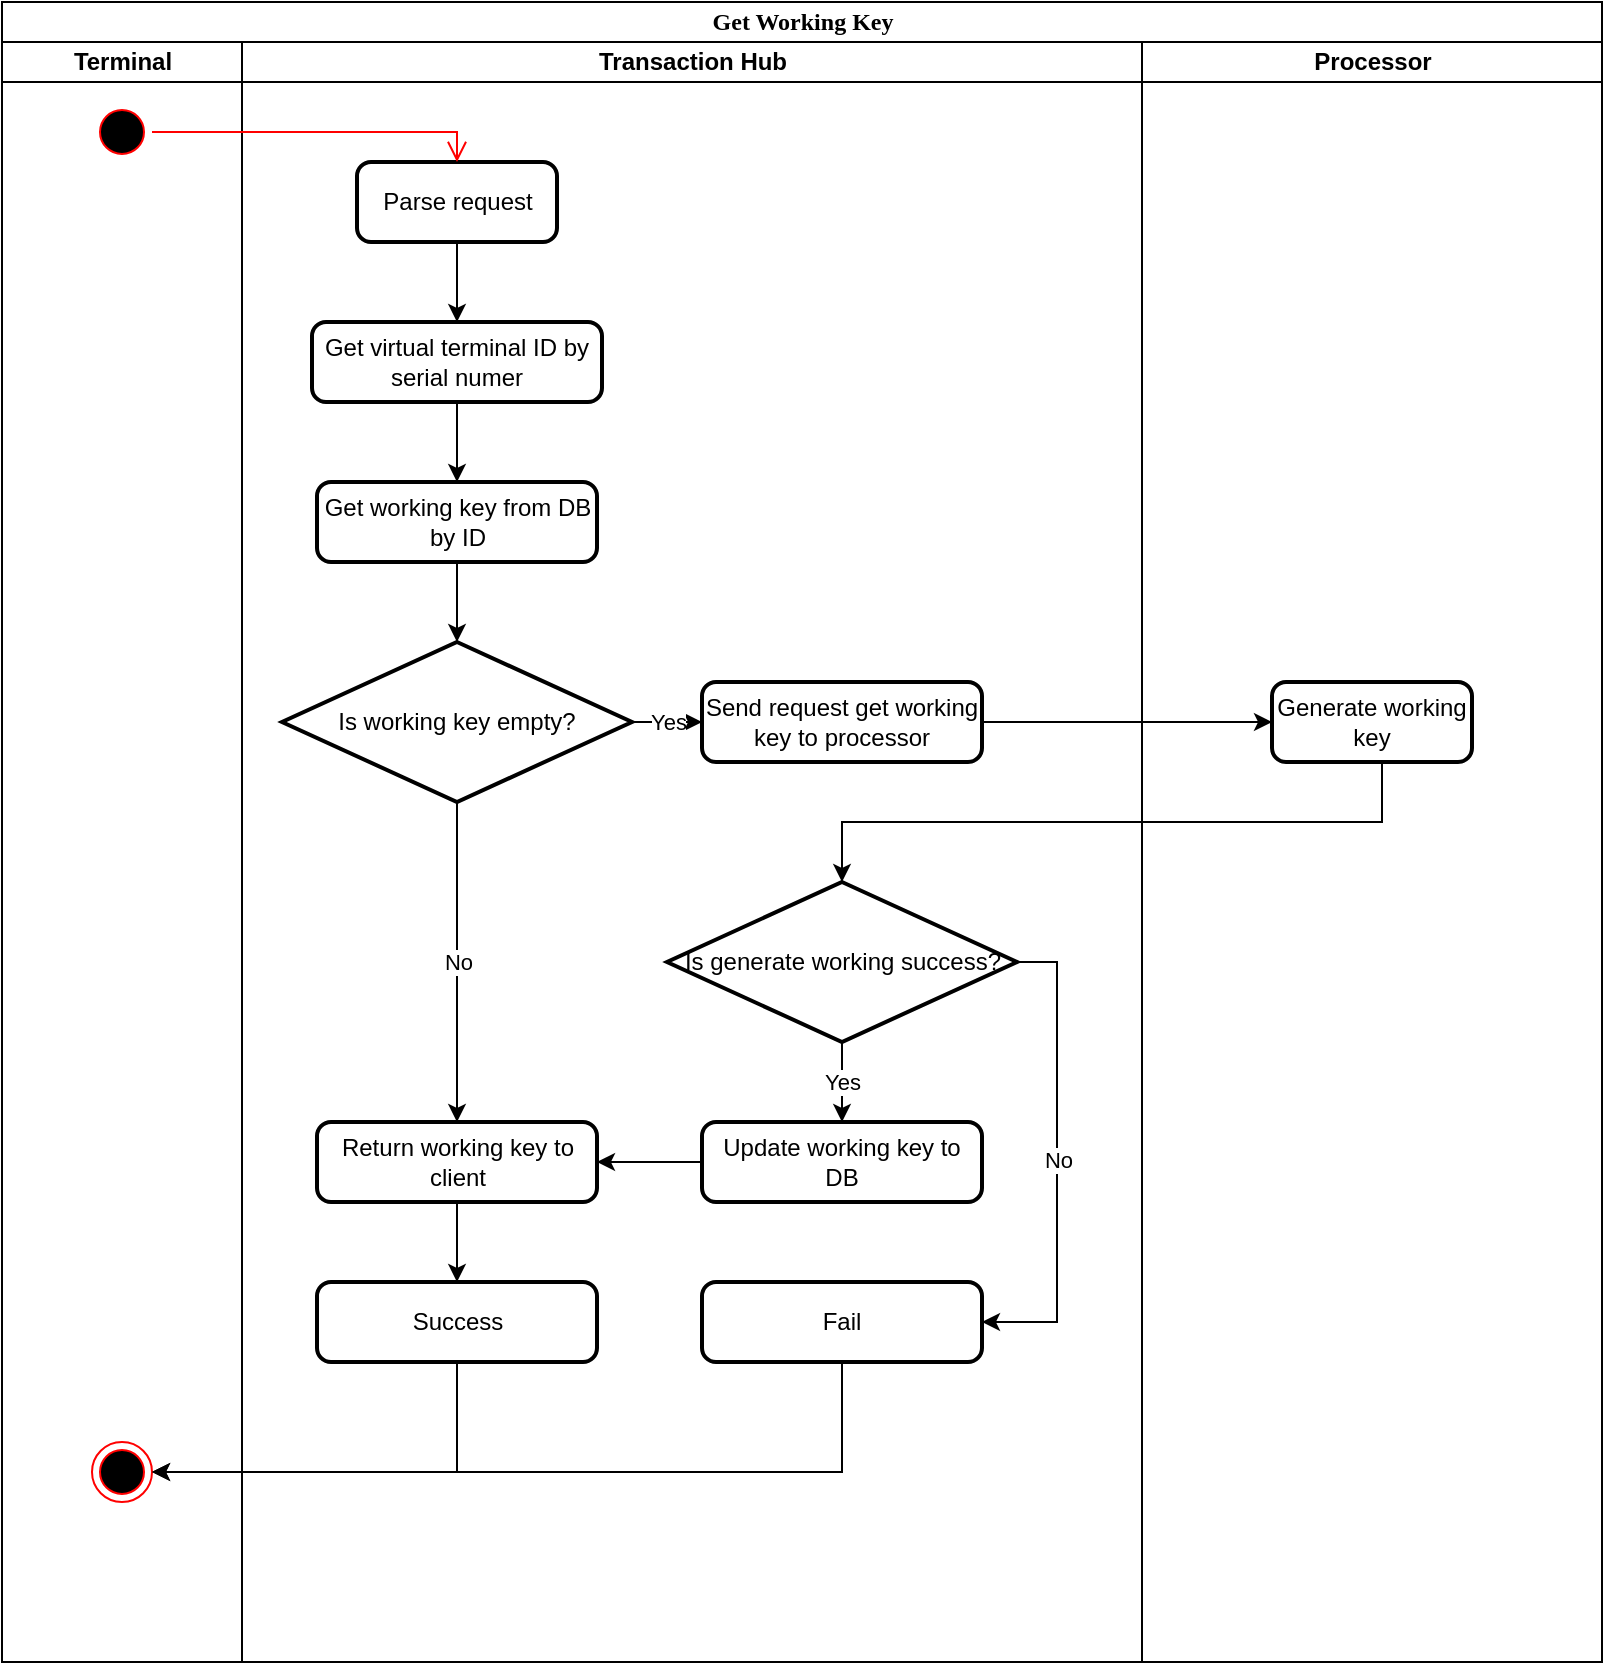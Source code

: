 <mxfile version="20.5.3" type="embed" pages="5"><diagram id="kgpKYQtTHZ0yAKxKKP6v" name="GetWorkingKey"><mxGraphModel dx="1097" dy="483" grid="1" gridSize="10" guides="1" tooltips="1" connect="1" arrows="1" fold="1" page="1" pageScale="1" pageWidth="850" pageHeight="1100" math="0" shadow="0"><root><mxCell id="0"/><mxCell id="1" parent="0"/><mxCell id="4UCuMIv_gCTeZRdxv0KL-97" value="Get Working Key" style="swimlane;html=1;childLayout=stackLayout;startSize=20;rounded=0;shadow=0;comic=0;labelBackgroundColor=none;strokeWidth=1;fontFamily=Verdana;fontSize=12;align=center;swimlaneLine=1;" parent="1" vertex="1"><mxGeometry x="20" y="40" width="800" height="830" as="geometry"/></mxCell><mxCell id="4UCuMIv_gCTeZRdxv0KL-99" value="Terminal" style="swimlane;html=1;startSize=20;" parent="4UCuMIv_gCTeZRdxv0KL-97" vertex="1"><mxGeometry y="20" width="120" height="810" as="geometry"/></mxCell><mxCell id="4UCuMIv_gCTeZRdxv0KL-141" value="" style="ellipse;html=1;shape=startState;fillColor=#000000;strokeColor=#ff0000;" parent="4UCuMIv_gCTeZRdxv0KL-99" vertex="1"><mxGeometry x="45" y="30" width="30" height="30" as="geometry"/></mxCell><mxCell id="4UCuMIv_gCTeZRdxv0KL-171" value="" style="ellipse;html=1;shape=endState;fillColor=#000000;strokeColor=#ff0000;" parent="4UCuMIv_gCTeZRdxv0KL-99" vertex="1"><mxGeometry x="45" y="700" width="30" height="30" as="geometry"/></mxCell><mxCell id="4UCuMIv_gCTeZRdxv0KL-108" value="Transaction Hub" style="swimlane;html=1;startSize=20;" parent="4UCuMIv_gCTeZRdxv0KL-97" vertex="1"><mxGeometry x="120" y="20" width="450" height="810" as="geometry"/></mxCell><mxCell id="4UCuMIv_gCTeZRdxv0KL-154" style="edgeStyle=orthogonalEdgeStyle;rounded=0;orthogonalLoop=1;jettySize=auto;html=1;" parent="4UCuMIv_gCTeZRdxv0KL-108" source="4UCuMIv_gCTeZRdxv0KL-143" target="4UCuMIv_gCTeZRdxv0KL-146" edge="1"><mxGeometry relative="1" as="geometry"/></mxCell><mxCell id="4UCuMIv_gCTeZRdxv0KL-143" value="Parse request" style="rounded=1;whiteSpace=wrap;html=1;absoluteArcSize=1;arcSize=14;strokeWidth=2;" parent="4UCuMIv_gCTeZRdxv0KL-108" vertex="1"><mxGeometry x="57.5" y="60" width="100" height="40" as="geometry"/></mxCell><mxCell id="4UCuMIv_gCTeZRdxv0KL-155" style="edgeStyle=orthogonalEdgeStyle;rounded=0;orthogonalLoop=1;jettySize=auto;html=1;exitX=0.5;exitY=1;exitDx=0;exitDy=0;entryX=0.5;entryY=0;entryDx=0;entryDy=0;" parent="4UCuMIv_gCTeZRdxv0KL-108" source="4UCuMIv_gCTeZRdxv0KL-146" target="4UCuMIv_gCTeZRdxv0KL-147" edge="1"><mxGeometry relative="1" as="geometry"/></mxCell><mxCell id="4UCuMIv_gCTeZRdxv0KL-146" value="Get virtual terminal ID by serial numer" style="rounded=1;whiteSpace=wrap;html=1;absoluteArcSize=1;arcSize=14;strokeWidth=2;" parent="4UCuMIv_gCTeZRdxv0KL-108" vertex="1"><mxGeometry x="35" y="140" width="145" height="40" as="geometry"/></mxCell><mxCell id="4UCuMIv_gCTeZRdxv0KL-147" value="Get working key from DB by ID" style="rounded=1;whiteSpace=wrap;html=1;absoluteArcSize=1;arcSize=14;strokeWidth=2;" parent="4UCuMIv_gCTeZRdxv0KL-108" vertex="1"><mxGeometry x="37.5" y="220" width="140" height="40" as="geometry"/></mxCell><mxCell id="4UCuMIv_gCTeZRdxv0KL-158" value="Yes" style="edgeStyle=orthogonalEdgeStyle;rounded=0;orthogonalLoop=1;jettySize=auto;html=1;exitX=1;exitY=0.5;exitDx=0;exitDy=0;exitPerimeter=0;entryX=0;entryY=0.5;entryDx=0;entryDy=0;" parent="4UCuMIv_gCTeZRdxv0KL-108" source="4UCuMIv_gCTeZRdxv0KL-148" target="4UCuMIv_gCTeZRdxv0KL-152" edge="1"><mxGeometry relative="1" as="geometry"/></mxCell><mxCell id="4UCuMIv_gCTeZRdxv0KL-164" value="No" style="edgeStyle=orthogonalEdgeStyle;rounded=0;orthogonalLoop=1;jettySize=auto;html=1;exitX=0.5;exitY=1;exitDx=0;exitDy=0;exitPerimeter=0;" parent="4UCuMIv_gCTeZRdxv0KL-108" source="4UCuMIv_gCTeZRdxv0KL-148" target="4UCuMIv_gCTeZRdxv0KL-163" edge="1"><mxGeometry relative="1" as="geometry"/></mxCell><mxCell id="4UCuMIv_gCTeZRdxv0KL-148" value="Is working key empty?" style="strokeWidth=2;html=1;shape=mxgraph.flowchart.decision;whiteSpace=wrap;" parent="4UCuMIv_gCTeZRdxv0KL-108" vertex="1"><mxGeometry x="20" y="300" width="175" height="80" as="geometry"/></mxCell><mxCell id="4UCuMIv_gCTeZRdxv0KL-152" value="Send request get working key to processor" style="rounded=1;whiteSpace=wrap;html=1;absoluteArcSize=1;arcSize=14;strokeWidth=2;" parent="4UCuMIv_gCTeZRdxv0KL-108" vertex="1"><mxGeometry x="230" y="320" width="140" height="40" as="geometry"/></mxCell><mxCell id="4UCuMIv_gCTeZRdxv0KL-166" value="Yes" style="edgeStyle=orthogonalEdgeStyle;rounded=0;orthogonalLoop=1;jettySize=auto;html=1;exitX=0.5;exitY=1;exitDx=0;exitDy=0;exitPerimeter=0;entryX=0.5;entryY=0;entryDx=0;entryDy=0;" parent="4UCuMIv_gCTeZRdxv0KL-108" source="4UCuMIv_gCTeZRdxv0KL-156" target="4UCuMIv_gCTeZRdxv0KL-162" edge="1"><mxGeometry relative="1" as="geometry"/></mxCell><mxCell id="4UCuMIv_gCTeZRdxv0KL-169" value="No" style="edgeStyle=orthogonalEdgeStyle;rounded=0;orthogonalLoop=1;jettySize=auto;html=1;exitX=1;exitY=0.5;exitDx=0;exitDy=0;exitPerimeter=0;entryX=1;entryY=0.5;entryDx=0;entryDy=0;" parent="4UCuMIv_gCTeZRdxv0KL-108" source="4UCuMIv_gCTeZRdxv0KL-156" target="4UCuMIv_gCTeZRdxv0KL-168" edge="1"><mxGeometry relative="1" as="geometry"/></mxCell><mxCell id="4UCuMIv_gCTeZRdxv0KL-156" value="Is generate working success?" style="strokeWidth=2;html=1;shape=mxgraph.flowchart.decision;whiteSpace=wrap;" parent="4UCuMIv_gCTeZRdxv0KL-108" vertex="1"><mxGeometry x="212.5" y="420" width="175" height="80" as="geometry"/></mxCell><mxCell id="4UCuMIv_gCTeZRdxv0KL-157" style="edgeStyle=orthogonalEdgeStyle;rounded=0;orthogonalLoop=1;jettySize=auto;html=1;entryX=0.5;entryY=0;entryDx=0;entryDy=0;entryPerimeter=0;" parent="4UCuMIv_gCTeZRdxv0KL-108" source="4UCuMIv_gCTeZRdxv0KL-147" target="4UCuMIv_gCTeZRdxv0KL-148" edge="1"><mxGeometry relative="1" as="geometry"/></mxCell><mxCell id="4UCuMIv_gCTeZRdxv0KL-165" style="edgeStyle=orthogonalEdgeStyle;rounded=0;orthogonalLoop=1;jettySize=auto;html=1;exitX=0;exitY=0.5;exitDx=0;exitDy=0;entryX=1;entryY=0.5;entryDx=0;entryDy=0;" parent="4UCuMIv_gCTeZRdxv0KL-108" source="4UCuMIv_gCTeZRdxv0KL-162" target="4UCuMIv_gCTeZRdxv0KL-163" edge="1"><mxGeometry relative="1" as="geometry"/></mxCell><mxCell id="4UCuMIv_gCTeZRdxv0KL-162" value="Update working key to DB" style="rounded=1;whiteSpace=wrap;html=1;absoluteArcSize=1;arcSize=14;strokeWidth=2;" parent="4UCuMIv_gCTeZRdxv0KL-108" vertex="1"><mxGeometry x="230" y="540" width="140" height="40" as="geometry"/></mxCell><mxCell id="4UCuMIv_gCTeZRdxv0KL-170" style="edgeStyle=orthogonalEdgeStyle;rounded=0;orthogonalLoop=1;jettySize=auto;html=1;exitX=0.5;exitY=1;exitDx=0;exitDy=0;entryX=0.5;entryY=0;entryDx=0;entryDy=0;" parent="4UCuMIv_gCTeZRdxv0KL-108" source="4UCuMIv_gCTeZRdxv0KL-163" target="4UCuMIv_gCTeZRdxv0KL-167" edge="1"><mxGeometry relative="1" as="geometry"/></mxCell><mxCell id="4UCuMIv_gCTeZRdxv0KL-163" value="Return working key to client" style="rounded=1;whiteSpace=wrap;html=1;absoluteArcSize=1;arcSize=14;strokeWidth=2;" parent="4UCuMIv_gCTeZRdxv0KL-108" vertex="1"><mxGeometry x="37.5" y="540" width="140" height="40" as="geometry"/></mxCell><mxCell id="4UCuMIv_gCTeZRdxv0KL-167" value="Success" style="rounded=1;whiteSpace=wrap;html=1;absoluteArcSize=1;arcSize=14;strokeWidth=2;" parent="4UCuMIv_gCTeZRdxv0KL-108" vertex="1"><mxGeometry x="37.5" y="620" width="140" height="40" as="geometry"/></mxCell><mxCell id="4UCuMIv_gCTeZRdxv0KL-168" value="Fail" style="rounded=1;whiteSpace=wrap;html=1;absoluteArcSize=1;arcSize=14;strokeWidth=2;" parent="4UCuMIv_gCTeZRdxv0KL-108" vertex="1"><mxGeometry x="230" y="620" width="140" height="40" as="geometry"/></mxCell><mxCell id="4UCuMIv_gCTeZRdxv0KL-140" value="Processor" style="swimlane;html=1;startSize=20;" parent="4UCuMIv_gCTeZRdxv0KL-97" vertex="1"><mxGeometry x="570" y="20" width="230" height="810" as="geometry"/></mxCell><mxCell id="4UCuMIv_gCTeZRdxv0KL-151" value="Generate working key" style="rounded=1;whiteSpace=wrap;html=1;absoluteArcSize=1;arcSize=14;strokeWidth=2;" parent="4UCuMIv_gCTeZRdxv0KL-140" vertex="1"><mxGeometry x="65" y="320" width="100" height="40" as="geometry"/></mxCell><mxCell id="4UCuMIv_gCTeZRdxv0KL-142" value="" style="edgeStyle=orthogonalEdgeStyle;html=1;verticalAlign=bottom;endArrow=open;endSize=8;strokeColor=#ff0000;rounded=0;entryX=0.5;entryY=0;entryDx=0;entryDy=0;" parent="4UCuMIv_gCTeZRdxv0KL-97" source="4UCuMIv_gCTeZRdxv0KL-141" target="4UCuMIv_gCTeZRdxv0KL-143" edge="1"><mxGeometry relative="1" as="geometry"><mxPoint x="55" y="150" as="targetPoint"/></mxGeometry></mxCell><mxCell id="4UCuMIv_gCTeZRdxv0KL-159" style="edgeStyle=orthogonalEdgeStyle;rounded=0;orthogonalLoop=1;jettySize=auto;html=1;" parent="4UCuMIv_gCTeZRdxv0KL-97" source="4UCuMIv_gCTeZRdxv0KL-152" target="4UCuMIv_gCTeZRdxv0KL-151" edge="1"><mxGeometry relative="1" as="geometry"/></mxCell><mxCell id="4UCuMIv_gCTeZRdxv0KL-161" style="edgeStyle=orthogonalEdgeStyle;rounded=0;orthogonalLoop=1;jettySize=auto;html=1;entryX=0.5;entryY=0;entryDx=0;entryDy=0;entryPerimeter=0;" parent="4UCuMIv_gCTeZRdxv0KL-97" source="4UCuMIv_gCTeZRdxv0KL-151" target="4UCuMIv_gCTeZRdxv0KL-156" edge="1"><mxGeometry relative="1" as="geometry"><Array as="points"><mxPoint x="690" y="410"/><mxPoint x="420" y="410"/></Array></mxGeometry></mxCell><mxCell id="4UCuMIv_gCTeZRdxv0KL-172" style="edgeStyle=orthogonalEdgeStyle;rounded=0;orthogonalLoop=1;jettySize=auto;html=1;exitX=0.5;exitY=1;exitDx=0;exitDy=0;entryX=1;entryY=0.5;entryDx=0;entryDy=0;" parent="4UCuMIv_gCTeZRdxv0KL-97" source="4UCuMIv_gCTeZRdxv0KL-167" target="4UCuMIv_gCTeZRdxv0KL-171" edge="1"><mxGeometry relative="1" as="geometry"/></mxCell><mxCell id="4UCuMIv_gCTeZRdxv0KL-173" style="edgeStyle=orthogonalEdgeStyle;rounded=0;orthogonalLoop=1;jettySize=auto;html=1;" parent="4UCuMIv_gCTeZRdxv0KL-97" source="4UCuMIv_gCTeZRdxv0KL-168" target="4UCuMIv_gCTeZRdxv0KL-171" edge="1"><mxGeometry relative="1" as="geometry"><Array as="points"><mxPoint x="420" y="735"/></Array></mxGeometry></mxCell></root></mxGraphModel></diagram><diagram name="Payment" id="cC2Hx8-cBnKY9rBRwVhu"><mxGraphModel dx="1097" dy="483" grid="1" gridSize="10" guides="1" tooltips="1" connect="1" arrows="1" fold="1" page="1" pageScale="1" pageWidth="850" pageHeight="1100" math="0" shadow="0"><root><mxCell id="QlflWRz0XI6yLBNZDTP6-0"/><mxCell id="QlflWRz0XI6yLBNZDTP6-1" parent="QlflWRz0XI6yLBNZDTP6-0"/><mxCell id="QlflWRz0XI6yLBNZDTP6-2" value="Payment" style="swimlane;html=1;childLayout=stackLayout;startSize=20;rounded=0;shadow=0;comic=0;labelBackgroundColor=none;strokeWidth=1;fontFamily=Verdana;fontSize=12;align=center;swimlaneLine=1;arcSize=15;" parent="QlflWRz0XI6yLBNZDTP6-1" vertex="1"><mxGeometry x="20" y="40" width="1310" height="1030" as="geometry"/></mxCell><mxCell id="QlflWRz0XI6yLBNZDTP6-3" value="Terminal" style="swimlane;html=1;startSize=20;" parent="QlflWRz0XI6yLBNZDTP6-2" vertex="1"><mxGeometry y="20" width="120" height="1010" as="geometry"/></mxCell><mxCell id="QlflWRz0XI6yLBNZDTP6-4" value="" style="ellipse;html=1;shape=startState;fillColor=#000000;strokeColor=#ff0000;" parent="QlflWRz0XI6yLBNZDTP6-3" vertex="1"><mxGeometry x="45" y="30" width="30" height="30" as="geometry"/></mxCell><mxCell id="rwo7LS5GwFOTffDNCNRn-107" value="" style="ellipse;html=1;shape=endState;fillColor=#000000;strokeColor=#ff0000;" parent="QlflWRz0XI6yLBNZDTP6-3" vertex="1"><mxGeometry x="45" y="950" width="30" height="30" as="geometry"/></mxCell><mxCell id="QlflWRz0XI6yLBNZDTP6-6" value="Transaction Hub" style="swimlane;html=1;startSize=20;" parent="QlflWRz0XI6yLBNZDTP6-2" vertex="1"><mxGeometry x="120" y="20" width="960" height="1010" as="geometry"><mxRectangle x="120" y="20" width="40" height="810" as="alternateBounds"/></mxGeometry></mxCell><mxCell id="rwo7LS5GwFOTffDNCNRn-7" value="" style="group" parent="QlflWRz0XI6yLBNZDTP6-6" vertex="1" connectable="0"><mxGeometry y="20" width="960" height="990" as="geometry"/></mxCell><mxCell id="rwo7LS5GwFOTffDNCNRn-0" value="Producer Thread" style="swimlane;html=1;startSize=20;container=0;" parent="rwo7LS5GwFOTffDNCNRn-7" vertex="1"><mxGeometry width="350" height="990.0" as="geometry"/></mxCell><mxCell id="rwo7LS5GwFOTffDNCNRn-17" value="Push request to virtual terminal queue" style="rounded=1;whiteSpace=wrap;html=1;absoluteArcSize=1;arcSize=14;strokeWidth=2;" parent="rwo7LS5GwFOTffDNCNRn-0" vertex="1"><mxGeometry x="12.713" y="389.473" width="152.099" height="43.516" as="geometry"/></mxCell><mxCell id="rwo7LS5GwFOTffDNCNRn-20" style="edgeStyle=orthogonalEdgeStyle;rounded=0;orthogonalLoop=1;jettySize=auto;html=1;exitX=0.5;exitY=1;exitDx=0;exitDy=0;entryX=0.5;entryY=0;entryDx=0;entryDy=0;" parent="rwo7LS5GwFOTffDNCNRn-0" source="rwo7LS5GwFOTffDNCNRn-13" target="rwo7LS5GwFOTffDNCNRn-16" edge="1"><mxGeometry relative="1" as="geometry"/></mxCell><mxCell id="rwo7LS5GwFOTffDNCNRn-13" value="Get virtual terminal ID by serial numer" style="rounded=1;whiteSpace=wrap;html=1;absoluteArcSize=1;arcSize=14;strokeWidth=2;" parent="rwo7LS5GwFOTffDNCNRn-0" vertex="1"><mxGeometry x="9.997" y="130.549" width="157.531" height="43.516" as="geometry"/></mxCell><mxCell id="rwo7LS5GwFOTffDNCNRn-45" style="edgeStyle=orthogonalEdgeStyle;rounded=0;orthogonalLoop=1;jettySize=auto;html=1;exitX=0.5;exitY=1;exitDx=0;exitDy=0;entryX=0.5;entryY=0;entryDx=0;entryDy=0;" parent="rwo7LS5GwFOTffDNCNRn-0" source="rwo7LS5GwFOTffDNCNRn-16" target="rwo7LS5GwFOTffDNCNRn-44" edge="1"><mxGeometry relative="1" as="geometry"/></mxCell><mxCell id="rwo7LS5GwFOTffDNCNRn-16" value="Set timeout for waiting response from consumer (60s)" style="rounded=1;whiteSpace=wrap;html=1;absoluteArcSize=1;arcSize=14;strokeWidth=2;" parent="rwo7LS5GwFOTffDNCNRn-0" vertex="1"><mxGeometry x="12.713" y="217.582" width="152.099" height="43.516" as="geometry"/></mxCell><mxCell id="rwo7LS5GwFOTffDNCNRn-46" style="edgeStyle=orthogonalEdgeStyle;rounded=0;orthogonalLoop=1;jettySize=auto;html=1;exitX=0.5;exitY=1;exitDx=0;exitDy=0;entryX=0.5;entryY=0;entryDx=0;entryDy=0;" parent="rwo7LS5GwFOTffDNCNRn-0" source="rwo7LS5GwFOTffDNCNRn-44" target="rwo7LS5GwFOTffDNCNRn-17" edge="1"><mxGeometry relative="1" as="geometry"/></mxCell><mxCell id="rwo7LS5GwFOTffDNCNRn-44" value="Create channel to receive response" style="rounded=1;whiteSpace=wrap;html=1;absoluteArcSize=1;arcSize=14;strokeWidth=2;" parent="rwo7LS5GwFOTffDNCNRn-0" vertex="1"><mxGeometry x="12.713" y="304.615" width="152.099" height="43.516" as="geometry"/></mxCell><mxCell id="rwo7LS5GwFOTffDNCNRn-12" value="Parse request" style="rounded=1;whiteSpace=wrap;html=1;absoluteArcSize=1;arcSize=14;strokeWidth=2;" parent="rwo7LS5GwFOTffDNCNRn-0" vertex="1"><mxGeometry x="38.76" y="43.516" width="100" height="43.516" as="geometry"/></mxCell><mxCell id="rwo7LS5GwFOTffDNCNRn-14" style="edgeStyle=orthogonalEdgeStyle;rounded=0;orthogonalLoop=1;jettySize=auto;html=1;" parent="rwo7LS5GwFOTffDNCNRn-0" source="rwo7LS5GwFOTffDNCNRn-12" target="rwo7LS5GwFOTffDNCNRn-13" edge="1"><mxGeometry relative="1" as="geometry"/></mxCell><mxCell id="rwo7LS5GwFOTffDNCNRn-94" value="No" style="edgeStyle=orthogonalEdgeStyle;rounded=0;orthogonalLoop=1;jettySize=auto;html=1;" parent="rwo7LS5GwFOTffDNCNRn-0" source="rwo7LS5GwFOTffDNCNRn-61" target="rwo7LS5GwFOTffDNCNRn-62" edge="1"><mxGeometry relative="1" as="geometry"/></mxCell><mxCell id="rwo7LS5GwFOTffDNCNRn-104" value="Yes" style="edgeStyle=orthogonalEdgeStyle;rounded=0;orthogonalLoop=1;jettySize=auto;html=1;exitX=0.5;exitY=1;exitDx=0;exitDy=0;exitPerimeter=0;entryX=0.5;entryY=0;entryDx=0;entryDy=0;" parent="rwo7LS5GwFOTffDNCNRn-0" source="rwo7LS5GwFOTffDNCNRn-61" target="rwo7LS5GwFOTffDNCNRn-103" edge="1"><mxGeometry relative="1" as="geometry"/></mxCell><mxCell id="rwo7LS5GwFOTffDNCNRn-61" value="Is receive response from consumer?" style="strokeWidth=2;html=1;shape=mxgraph.flowchart.decision;whiteSpace=wrap;" parent="rwo7LS5GwFOTffDNCNRn-0" vertex="1"><mxGeometry x="10.0" y="750.003" width="157.4" height="87.033" as="geometry"/></mxCell><mxCell id="rwo7LS5GwFOTffDNCNRn-105" value="Yes" style="edgeStyle=orthogonalEdgeStyle;rounded=0;orthogonalLoop=1;jettySize=auto;html=1;" parent="rwo7LS5GwFOTffDNCNRn-0" source="rwo7LS5GwFOTffDNCNRn-62" target="rwo7LS5GwFOTffDNCNRn-102" edge="1"><mxGeometry relative="1" as="geometry"/></mxCell><mxCell id="rwo7LS5GwFOTffDNCNRn-62" value="Is Timeout?" style="strokeWidth=2;html=1;shape=mxgraph.flowchart.decision;whiteSpace=wrap;" parent="rwo7LS5GwFOTffDNCNRn-0" vertex="1"><mxGeometry x="200.0" y="750.003" width="127.16" height="87.033" as="geometry"/></mxCell><mxCell id="rwo7LS5GwFOTffDNCNRn-67" style="edgeStyle=orthogonalEdgeStyle;rounded=0;orthogonalLoop=1;jettySize=auto;html=1;entryX=0.5;entryY=0;entryDx=0;entryDy=0;entryPerimeter=0;" parent="rwo7LS5GwFOTffDNCNRn-0" source="rwo7LS5GwFOTffDNCNRn-17" target="rwo7LS5GwFOTffDNCNRn-61" edge="1"><mxGeometry relative="1" as="geometry"/></mxCell><mxCell id="rwo7LS5GwFOTffDNCNRn-102" value="998" style="rounded=1;whiteSpace=wrap;html=1;absoluteArcSize=1;arcSize=14;strokeWidth=2;" parent="rwo7LS5GwFOTffDNCNRn-0" vertex="1"><mxGeometry x="209.26" y="870" width="108.64" height="40" as="geometry"/></mxCell><mxCell id="rwo7LS5GwFOTffDNCNRn-103" value="Consumer response" style="rounded=1;whiteSpace=wrap;html=1;absoluteArcSize=1;arcSize=14;strokeWidth=2;" parent="rwo7LS5GwFOTffDNCNRn-0" vertex="1"><mxGeometry x="34.44" y="870" width="108.64" height="40" as="geometry"/></mxCell><mxCell id="rwo7LS5GwFOTffDNCNRn-106" value="No" style="edgeStyle=orthogonalEdgeStyle;rounded=0;orthogonalLoop=1;jettySize=auto;html=1;exitX=0.5;exitY=0;exitDx=0;exitDy=0;exitPerimeter=0;entryX=0.241;entryY=0.244;entryDx=0;entryDy=0;entryPerimeter=0;" parent="rwo7LS5GwFOTffDNCNRn-0" source="rwo7LS5GwFOTffDNCNRn-62" target="rwo7LS5GwFOTffDNCNRn-61" edge="1"><mxGeometry relative="1" as="geometry"><Array as="points"><mxPoint x="264" y="720"/><mxPoint x="48" y="720"/></Array></mxGeometry></mxCell><mxCell id="rwo7LS5GwFOTffDNCNRn-1" value="Queue" style="swimlane;html=1;startSize=20;container=0;" parent="rwo7LS5GwFOTffDNCNRn-7" vertex="1"><mxGeometry x="350" width="150" height="990.0" as="geometry"/></mxCell><mxCell id="rwo7LS5GwFOTffDNCNRn-27" value="Request queue" style="outlineConnect=0;dashed=0;verticalLabelPosition=bottom;verticalAlign=top;align=center;html=1;shape=mxgraph.aws3.queue;fillColor=#D9A741;gradientColor=none;" parent="rwo7LS5GwFOTffDNCNRn-1" vertex="1"><mxGeometry x="40.004" y="385.121" width="79.852" height="52.22" as="geometry"/></mxCell><mxCell id="rwo7LS5GwFOTffDNCNRn-32" value="Message Format:&amp;nbsp; {data + producer channel for returning response}" style="text;html=1;strokeColor=none;fillColor=none;align=center;verticalAlign=middle;whiteSpace=wrap;rounded=0;" parent="rwo7LS5GwFOTffDNCNRn-1" vertex="1"><mxGeometry y="467.802" width="140" height="32.637" as="geometry"/></mxCell><mxCell id="rwo7LS5GwFOTffDNCNRn-2" value="Consumer Thread" style="swimlane;html=1;startSize=20;container=0;" parent="rwo7LS5GwFOTffDNCNRn-7" vertex="1"><mxGeometry x="500" width="460" height="990.0" as="geometry"/></mxCell><mxCell id="rwo7LS5GwFOTffDNCNRn-123" style="edgeStyle=orthogonalEdgeStyle;rounded=0;orthogonalLoop=1;jettySize=auto;html=1;entryX=0.5;entryY=0;entryDx=0;entryDy=0;" parent="rwo7LS5GwFOTffDNCNRn-2" source="rwo7LS5GwFOTffDNCNRn-49" target="rwo7LS5GwFOTffDNCNRn-120" edge="1"><mxGeometry relative="1" as="geometry"/></mxCell><mxCell id="rwo7LS5GwFOTffDNCNRn-49" value="Get message from queue and lock virtual terminal" style="rounded=1;whiteSpace=wrap;html=1;absoluteArcSize=1;arcSize=14;strokeWidth=2;" parent="rwo7LS5GwFOTffDNCNRn-2" vertex="1"><mxGeometry x="267.1" y="40" width="151.48" height="36.48" as="geometry"/></mxCell><mxCell id="rwo7LS5GwFOTffDNCNRn-72" style="edgeStyle=orthogonalEdgeStyle;rounded=0;orthogonalLoop=1;jettySize=auto;html=1;exitX=0;exitY=0.5;exitDx=0;exitDy=0;" parent="rwo7LS5GwFOTffDNCNRn-2" source="rwo7LS5GwFOTffDNCNRn-50" target="rwo7LS5GwFOTffDNCNRn-51" edge="1"><mxGeometry relative="1" as="geometry"><Array as="points"/></mxGeometry></mxCell><mxCell id="rwo7LS5GwFOTffDNCNRn-50" value="Convert json to binary data" style="rounded=1;whiteSpace=wrap;html=1;absoluteArcSize=1;arcSize=14;strokeWidth=2;" parent="rwo7LS5GwFOTffDNCNRn-2" vertex="1"><mxGeometry x="288.52" y="200" width="108.64" height="40" as="geometry"/></mxCell><mxCell id="rwo7LS5GwFOTffDNCNRn-73" style="edgeStyle=orthogonalEdgeStyle;rounded=0;orthogonalLoop=1;jettySize=auto;html=1;exitX=0.5;exitY=1;exitDx=0;exitDy=0;" parent="rwo7LS5GwFOTffDNCNRn-2" source="rwo7LS5GwFOTffDNCNRn-51" target="rwo7LS5GwFOTffDNCNRn-52" edge="1"><mxGeometry relative="1" as="geometry"/></mxCell><mxCell id="rwo7LS5GwFOTffDNCNRn-51" value="Get last trxn time from db" style="rounded=1;whiteSpace=wrap;html=1;absoluteArcSize=1;arcSize=14;strokeWidth=2;" parent="rwo7LS5GwFOTffDNCNRn-2" vertex="1"><mxGeometry x="79.98" y="200" width="108.64" height="40" as="geometry"/></mxCell><mxCell id="rwo7LS5GwFOTffDNCNRn-74" style="edgeStyle=orthogonalEdgeStyle;rounded=0;orthogonalLoop=1;jettySize=auto;html=1;exitX=0.5;exitY=1;exitDx=0;exitDy=0;entryX=0.5;entryY=0;entryDx=0;entryDy=0;" parent="rwo7LS5GwFOTffDNCNRn-2" source="rwo7LS5GwFOTffDNCNRn-52" target="rwo7LS5GwFOTffDNCNRn-53" edge="1"><mxGeometry relative="1" as="geometry"/></mxCell><mxCell id="rwo7LS5GwFOTffDNCNRn-52" value="Get a random delay time(min, max)&amp;nbsp;" style="rounded=1;whiteSpace=wrap;html=1;absoluteArcSize=1;arcSize=14;strokeWidth=2;" parent="rwo7LS5GwFOTffDNCNRn-2" vertex="1"><mxGeometry x="79.97" y="280" width="108.64" height="40" as="geometry"/></mxCell><mxCell id="rwo7LS5GwFOTffDNCNRn-75" style="edgeStyle=orthogonalEdgeStyle;rounded=0;orthogonalLoop=1;jettySize=auto;html=1;exitX=0.5;exitY=1;exitDx=0;exitDy=0;entryX=0.5;entryY=0;entryDx=0;entryDy=0;" parent="rwo7LS5GwFOTffDNCNRn-2" source="rwo7LS5GwFOTffDNCNRn-53" target="rwo7LS5GwFOTffDNCNRn-55" edge="1"><mxGeometry relative="1" as="geometry"/></mxCell><mxCell id="rwo7LS5GwFOTffDNCNRn-53" value="Wait: delayTime - (now() - lastTrxnTime)" style="rounded=1;whiteSpace=wrap;html=1;absoluteArcSize=1;arcSize=14;strokeWidth=2;" parent="rwo7LS5GwFOTffDNCNRn-2" vertex="1"><mxGeometry x="47.41" y="360" width="173.83" height="40" as="geometry"/></mxCell><mxCell id="B-jBDh_PX_64wjMLKzx6-0" style="edgeStyle=orthogonalEdgeStyle;rounded=0;orthogonalLoop=1;jettySize=auto;html=1;entryX=0.5;entryY=0;entryDx=0;entryDy=0;entryPerimeter=0;" parent="rwo7LS5GwFOTffDNCNRn-2" source="rwo7LS5GwFOTffDNCNRn-54" target="rwo7LS5GwFOTffDNCNRn-57" edge="1"><mxGeometry relative="1" as="geometry"/></mxCell><mxCell id="rwo7LS5GwFOTffDNCNRn-54" value="Send binary data to processor" style="rounded=1;whiteSpace=wrap;html=1;absoluteArcSize=1;arcSize=14;strokeWidth=2;" parent="rwo7LS5GwFOTffDNCNRn-2" vertex="1"><mxGeometry x="47.38" y="520" width="173.83" height="40" as="geometry"/></mxCell><mxCell id="rwo7LS5GwFOTffDNCNRn-76" style="edgeStyle=orthogonalEdgeStyle;rounded=0;orthogonalLoop=1;jettySize=auto;html=1;exitX=0.5;exitY=1;exitDx=0;exitDy=0;entryX=0.5;entryY=0;entryDx=0;entryDy=0;" parent="rwo7LS5GwFOTffDNCNRn-2" source="rwo7LS5GwFOTffDNCNRn-55" target="rwo7LS5GwFOTffDNCNRn-54" edge="1"><mxGeometry relative="1" as="geometry"/></mxCell><mxCell id="rwo7LS5GwFOTffDNCNRn-55" value="Set timeout for waiting response from processor(60s)" style="rounded=1;whiteSpace=wrap;html=1;absoluteArcSize=1;arcSize=14;strokeWidth=2;" parent="rwo7LS5GwFOTffDNCNRn-2" vertex="1"><mxGeometry x="41.95" y="440" width="184.69" height="40" as="geometry"/></mxCell><mxCell id="rwo7LS5GwFOTffDNCNRn-80" value="Yes" style="edgeStyle=orthogonalEdgeStyle;rounded=0;orthogonalLoop=1;jettySize=auto;html=1;" parent="rwo7LS5GwFOTffDNCNRn-2" source="rwo7LS5GwFOTffDNCNRn-57" target="rwo7LS5GwFOTffDNCNRn-69" edge="1"><mxGeometry relative="1" as="geometry"/></mxCell><mxCell id="rwo7LS5GwFOTffDNCNRn-57" value="Is receive response?" style="strokeWidth=2;html=1;shape=mxgraph.flowchart.decision;whiteSpace=wrap;" parent="rwo7LS5GwFOTffDNCNRn-2" vertex="1"><mxGeometry x="55.62" y="600" width="157.4" height="80" as="geometry"/></mxCell><mxCell id="rwo7LS5GwFOTffDNCNRn-90" value="Yes" style="edgeStyle=orthogonalEdgeStyle;rounded=0;orthogonalLoop=1;jettySize=auto;html=1;entryX=0.5;entryY=0;entryDx=0;entryDy=0;" parent="rwo7LS5GwFOTffDNCNRn-2" source="rwo7LS5GwFOTffDNCNRn-58" target="rwo7LS5GwFOTffDNCNRn-70" edge="1"><mxGeometry relative="1" as="geometry"/></mxCell><mxCell id="rwo7LS5GwFOTffDNCNRn-58" value="Is Timeout?" style="strokeWidth=2;html=1;shape=mxgraph.flowchart.decision;whiteSpace=wrap;" parent="rwo7LS5GwFOTffDNCNRn-2" vertex="1"><mxGeometry x="270" y="600" width="127.16" height="80" as="geometry"/></mxCell><mxCell id="rwo7LS5GwFOTffDNCNRn-59" value="Return response to producer" style="rounded=1;whiteSpace=wrap;html=1;absoluteArcSize=1;arcSize=14;strokeWidth=2;" parent="rwo7LS5GwFOTffDNCNRn-2" vertex="1"><mxGeometry x="47.38" y="800" width="173.83" height="40" as="geometry"/></mxCell><mxCell id="rwo7LS5GwFOTffDNCNRn-81" style="edgeStyle=orthogonalEdgeStyle;rounded=0;orthogonalLoop=1;jettySize=auto;html=1;exitX=0.5;exitY=1;exitDx=0;exitDy=0;" parent="rwo7LS5GwFOTffDNCNRn-2" source="rwo7LS5GwFOTffDNCNRn-69" target="rwo7LS5GwFOTffDNCNRn-59" edge="1"><mxGeometry relative="1" as="geometry"/></mxCell><mxCell id="rwo7LS5GwFOTffDNCNRn-69" value="Convert binary to json and update TRXN to DB" style="rounded=1;whiteSpace=wrap;html=1;absoluteArcSize=1;arcSize=14;strokeWidth=2;" parent="rwo7LS5GwFOTffDNCNRn-2" vertex="1"><mxGeometry x="47.411" y="719.998" width="173.827" height="43.516" as="geometry"/></mxCell><mxCell id="rwo7LS5GwFOTffDNCNRn-93" style="edgeStyle=orthogonalEdgeStyle;rounded=0;orthogonalLoop=1;jettySize=auto;html=1;entryX=1;entryY=0.5;entryDx=0;entryDy=0;" parent="rwo7LS5GwFOTffDNCNRn-2" source="rwo7LS5GwFOTffDNCNRn-70" target="rwo7LS5GwFOTffDNCNRn-59" edge="1"><mxGeometry relative="1" as="geometry"><Array as="points"><mxPoint x="334" y="820"/></Array></mxGeometry></mxCell><mxCell id="rwo7LS5GwFOTffDNCNRn-70" value="Update processor timeout TRXN to DB" style="rounded=1;whiteSpace=wrap;html=1;absoluteArcSize=1;arcSize=14;strokeWidth=2;" parent="rwo7LS5GwFOTffDNCNRn-2" vertex="1"><mxGeometry x="246.671" y="719.998" width="173.827" height="43.516" as="geometry"/></mxCell><mxCell id="rwo7LS5GwFOTffDNCNRn-84" value="No" style="edgeStyle=orthogonalEdgeStyle;rounded=0;orthogonalLoop=1;jettySize=auto;html=1;entryX=0;entryY=0.5;entryDx=0;entryDy=0;entryPerimeter=0;" parent="rwo7LS5GwFOTffDNCNRn-2" source="rwo7LS5GwFOTffDNCNRn-57" target="rwo7LS5GwFOTffDNCNRn-58" edge="1"><mxGeometry relative="1" as="geometry"/></mxCell><mxCell id="rwo7LS5GwFOTffDNCNRn-91" value="No" style="edgeStyle=orthogonalEdgeStyle;rounded=0;orthogonalLoop=1;jettySize=auto;html=1;entryX=0.65;entryY=0.103;entryDx=0;entryDy=0;entryPerimeter=0;" parent="rwo7LS5GwFOTffDNCNRn-2" source="rwo7LS5GwFOTffDNCNRn-58" target="rwo7LS5GwFOTffDNCNRn-57" edge="1"><mxGeometry relative="1" as="geometry"><Array as="points"><mxPoint x="334" y="590"/><mxPoint x="158" y="590"/></Array></mxGeometry></mxCell><mxCell id="rwo7LS5GwFOTffDNCNRn-115" value="No" style="edgeStyle=orthogonalEdgeStyle;rounded=0;orthogonalLoop=1;jettySize=auto;html=1;" parent="rwo7LS5GwFOTffDNCNRn-2" source="rwo7LS5GwFOTffDNCNRn-113" target="rwo7LS5GwFOTffDNCNRn-49" edge="1"><mxGeometry relative="1" as="geometry"/></mxCell><mxCell id="rwo7LS5GwFOTffDNCNRn-113" value="Is virtual terminal locked?" style="strokeWidth=2;html=1;shape=mxgraph.flowchart.decision;whiteSpace=wrap;" parent="rwo7LS5GwFOTffDNCNRn-2" vertex="1"><mxGeometry x="20" y="40" width="200" height="41.24" as="geometry"/></mxCell><mxCell id="rwo7LS5GwFOTffDNCNRn-118" value="Yes" style="edgeStyle=orthogonalEdgeStyle;rounded=0;orthogonalLoop=1;jettySize=auto;html=1;entryX=0.115;entryY=0.637;entryDx=0;entryDy=0;entryPerimeter=0;" parent="rwo7LS5GwFOTffDNCNRn-2" source="rwo7LS5GwFOTffDNCNRn-113" target="rwo7LS5GwFOTffDNCNRn-113" edge="1"><mxGeometry relative="1" as="geometry"><Array as="points"><mxPoint x="120" y="101"/><mxPoint x="43" y="101"/></Array></mxGeometry></mxCell><mxCell id="rwo7LS5GwFOTffDNCNRn-124" style="edgeStyle=orthogonalEdgeStyle;rounded=0;orthogonalLoop=1;jettySize=auto;html=1;entryX=0.5;entryY=0;entryDx=0;entryDy=0;" parent="rwo7LS5GwFOTffDNCNRn-2" source="rwo7LS5GwFOTffDNCNRn-120" target="rwo7LS5GwFOTffDNCNRn-50" edge="1"><mxGeometry relative="1" as="geometry"/></mxCell><mxCell id="rwo7LS5GwFOTffDNCNRn-120" value="Convert json to binary data" style="rounded=1;whiteSpace=wrap;html=1;absoluteArcSize=1;arcSize=14;strokeWidth=2;" parent="rwo7LS5GwFOTffDNCNRn-2" vertex="1"><mxGeometry x="288.52" y="120" width="108.64" height="40" as="geometry"/></mxCell><mxCell id="rwo7LS5GwFOTffDNCNRn-31" style="edgeStyle=orthogonalEdgeStyle;rounded=0;orthogonalLoop=1;jettySize=auto;html=1;" parent="rwo7LS5GwFOTffDNCNRn-7" source="rwo7LS5GwFOTffDNCNRn-17" target="rwo7LS5GwFOTffDNCNRn-27" edge="1"><mxGeometry relative="1" as="geometry"/></mxCell><mxCell id="rwo7LS5GwFOTffDNCNRn-92" style="edgeStyle=orthogonalEdgeStyle;rounded=0;orthogonalLoop=1;jettySize=auto;html=1;exitX=0;exitY=0.5;exitDx=0;exitDy=0;entryX=0.648;entryY=0.118;entryDx=0;entryDy=0;entryPerimeter=0;" parent="rwo7LS5GwFOTffDNCNRn-7" source="rwo7LS5GwFOTffDNCNRn-59" target="rwo7LS5GwFOTffDNCNRn-61" edge="1"><mxGeometry relative="1" as="geometry"><Array as="points"><mxPoint x="430" y="820"/><mxPoint x="430" y="680"/><mxPoint x="112" y="680"/></Array></mxGeometry></mxCell><mxCell id="rwo7LS5GwFOTffDNCNRn-116" style="edgeStyle=orthogonalEdgeStyle;rounded=0;orthogonalLoop=1;jettySize=auto;html=1;entryX=0;entryY=0.5;entryDx=0;entryDy=0;entryPerimeter=0;" parent="rwo7LS5GwFOTffDNCNRn-7" source="rwo7LS5GwFOTffDNCNRn-27" target="rwo7LS5GwFOTffDNCNRn-113" edge="1"><mxGeometry relative="1" as="geometry"/></mxCell><mxCell id="QlflWRz0XI6yLBNZDTP6-26" value="Processor" style="swimlane;html=1;startSize=20;" parent="QlflWRz0XI6yLBNZDTP6-2" vertex="1"><mxGeometry x="1080" y="20" width="230" height="1010" as="geometry"/></mxCell><mxCell id="rwo7LS5GwFOTffDNCNRn-56" value="Process request" style="rounded=1;whiteSpace=wrap;html=1;absoluteArcSize=1;arcSize=14;strokeWidth=2;" parent="QlflWRz0XI6yLBNZDTP6-26" vertex="1"><mxGeometry x="35" y="540" width="160" height="40" as="geometry"/></mxCell><mxCell id="rwo7LS5GwFOTffDNCNRn-95" style="edgeStyle=orthogonalEdgeStyle;rounded=0;orthogonalLoop=1;jettySize=auto;html=1;exitX=1;exitY=0.5;exitDx=0;exitDy=0;entryX=0;entryY=0.5;entryDx=0;entryDy=0;" parent="QlflWRz0XI6yLBNZDTP6-2" source="rwo7LS5GwFOTffDNCNRn-54" target="rwo7LS5GwFOTffDNCNRn-56" edge="1"><mxGeometry relative="1" as="geometry"/></mxCell><mxCell id="rwo7LS5GwFOTffDNCNRn-100" style="edgeStyle=orthogonalEdgeStyle;rounded=0;orthogonalLoop=1;jettySize=auto;html=1;entryX=0.218;entryY=0.291;entryDx=0;entryDy=0;entryPerimeter=0;" parent="QlflWRz0XI6yLBNZDTP6-2" source="rwo7LS5GwFOTffDNCNRn-56" target="rwo7LS5GwFOTffDNCNRn-57" edge="1"><mxGeometry relative="1" as="geometry"><Array as="points"><mxPoint x="1195" y="620"/><mxPoint x="710" y="620"/></Array></mxGeometry></mxCell><mxCell id="rwo7LS5GwFOTffDNCNRn-108" style="edgeStyle=orthogonalEdgeStyle;rounded=0;orthogonalLoop=1;jettySize=auto;html=1;exitX=0.5;exitY=1;exitDx=0;exitDy=0;entryX=0.5;entryY=0;entryDx=0;entryDy=0;" parent="QlflWRz0XI6yLBNZDTP6-2" source="rwo7LS5GwFOTffDNCNRn-103" target="rwo7LS5GwFOTffDNCNRn-107" edge="1"><mxGeometry relative="1" as="geometry"><Array as="points"><mxPoint x="209" y="960"/><mxPoint x="60" y="960"/></Array></mxGeometry></mxCell><mxCell id="rwo7LS5GwFOTffDNCNRn-109" style="edgeStyle=orthogonalEdgeStyle;rounded=0;orthogonalLoop=1;jettySize=auto;html=1;exitX=0.5;exitY=1;exitDx=0;exitDy=0;entryX=1;entryY=0.5;entryDx=0;entryDy=0;" parent="QlflWRz0XI6yLBNZDTP6-2" source="rwo7LS5GwFOTffDNCNRn-102" target="rwo7LS5GwFOTffDNCNRn-107" edge="1"><mxGeometry relative="1" as="geometry"/></mxCell><mxCell id="rwo7LS5GwFOTffDNCNRn-18" value="" style="edgeStyle=orthogonalEdgeStyle;html=1;verticalAlign=bottom;endArrow=open;endSize=8;strokeColor=#ff0000;rounded=0;entryX=0.5;entryY=0;entryDx=0;entryDy=0;" parent="QlflWRz0XI6yLBNZDTP6-1" target="rwo7LS5GwFOTffDNCNRn-12" edge="1"><mxGeometry relative="1" as="geometry"><mxPoint x="80" y="220" as="targetPoint"/><mxPoint x="95" y="105" as="sourcePoint"/></mxGeometry></mxCell></root></mxGraphModel></diagram><diagram name="TransactionCheck" id="MRtspqo7RFu7Sk0a0-k3"><mxGraphModel dx="1097" dy="483" grid="1" gridSize="10" guides="1" tooltips="1" connect="1" arrows="1" fold="1" page="1" pageScale="1" pageWidth="850" pageHeight="1100" math="0" shadow="0"><root><mxCell id="f4DnPCY6NdBU1VFjptwa-0"/><mxCell id="f4DnPCY6NdBU1VFjptwa-1" parent="f4DnPCY6NdBU1VFjptwa-0"/><mxCell id="f4DnPCY6NdBU1VFjptwa-2" value="Transaction Check" style="swimlane;html=1;childLayout=stackLayout;startSize=20;rounded=0;shadow=0;comic=0;labelBackgroundColor=none;strokeWidth=1;fontFamily=Verdana;fontSize=12;align=center;swimlaneLine=1;" parent="f4DnPCY6NdBU1VFjptwa-1" vertex="1"><mxGeometry x="20" y="40" width="862" height="690" as="geometry"/></mxCell><mxCell id="f4DnPCY6NdBU1VFjptwa-3" value="Terminal" style="swimlane;html=1;startSize=20;" parent="f4DnPCY6NdBU1VFjptwa-2" vertex="1"><mxGeometry y="20" width="120" height="670" as="geometry"/></mxCell><mxCell id="f4DnPCY6NdBU1VFjptwa-4" value="" style="ellipse;html=1;shape=startState;fillColor=#000000;strokeColor=#ff0000;" parent="f4DnPCY6NdBU1VFjptwa-3" vertex="1"><mxGeometry x="45" y="30" width="30" height="30" as="geometry"/></mxCell><mxCell id="wAyFnYLH-sxLbvlJyR9r-18" value="" style="ellipse;html=1;shape=endState;fillColor=#000000;strokeColor=#ff0000;" parent="f4DnPCY6NdBU1VFjptwa-3" vertex="1"><mxGeometry x="45" y="580" width="30" height="30" as="geometry"/></mxCell><mxCell id="f4DnPCY6NdBU1VFjptwa-6" value="Transaction Hub" style="swimlane;html=1;startSize=20;" parent="f4DnPCY6NdBU1VFjptwa-2" vertex="1"><mxGeometry x="120" y="20" width="742" height="670" as="geometry"/></mxCell><mxCell id="f4DnPCY6NdBU1VFjptwa-7" style="edgeStyle=orthogonalEdgeStyle;rounded=0;orthogonalLoop=1;jettySize=auto;html=1;" parent="f4DnPCY6NdBU1VFjptwa-6" source="f4DnPCY6NdBU1VFjptwa-8" target="f4DnPCY6NdBU1VFjptwa-10" edge="1"><mxGeometry relative="1" as="geometry"/></mxCell><mxCell id="f4DnPCY6NdBU1VFjptwa-8" value="Parse request" style="rounded=1;whiteSpace=wrap;html=1;absoluteArcSize=1;arcSize=14;strokeWidth=2;" parent="f4DnPCY6NdBU1VFjptwa-6" vertex="1"><mxGeometry x="57.5" y="60" width="100" height="40" as="geometry"/></mxCell><mxCell id="wAyFnYLH-sxLbvlJyR9r-10" style="edgeStyle=orthogonalEdgeStyle;rounded=0;orthogonalLoop=1;jettySize=auto;html=1;entryX=0.5;entryY=0;entryDx=0;entryDy=0;entryPerimeter=0;" parent="f4DnPCY6NdBU1VFjptwa-6" source="f4DnPCY6NdBU1VFjptwa-10" target="wAyFnYLH-sxLbvlJyR9r-1" edge="1"><mxGeometry relative="1" as="geometry"/></mxCell><mxCell id="f4DnPCY6NdBU1VFjptwa-10" value="Query TRXN info from DB by SN, PAN, Amount and an emv field" style="rounded=1;whiteSpace=wrap;html=1;absoluteArcSize=1;arcSize=14;strokeWidth=2;" parent="f4DnPCY6NdBU1VFjptwa-6" vertex="1"><mxGeometry x="7.5" y="140" width="200" height="40" as="geometry"/></mxCell><mxCell id="wAyFnYLH-sxLbvlJyR9r-11" value="Yes" style="edgeStyle=orthogonalEdgeStyle;rounded=0;orthogonalLoop=1;jettySize=auto;html=1;entryX=0.5;entryY=0;entryDx=0;entryDy=0;entryPerimeter=0;" parent="f4DnPCY6NdBU1VFjptwa-6" source="wAyFnYLH-sxLbvlJyR9r-1" target="wAyFnYLH-sxLbvlJyR9r-6" edge="1"><mxGeometry relative="1" as="geometry"/></mxCell><mxCell id="wAyFnYLH-sxLbvlJyR9r-13" value="No" style="edgeStyle=orthogonalEdgeStyle;rounded=0;orthogonalLoop=1;jettySize=auto;html=1;exitX=1;exitY=0.5;exitDx=0;exitDy=0;exitPerimeter=0;entryX=0;entryY=0.5;entryDx=0;entryDy=0;entryPerimeter=0;" parent="f4DnPCY6NdBU1VFjptwa-6" source="wAyFnYLH-sxLbvlJyR9r-1" target="wAyFnYLH-sxLbvlJyR9r-3" edge="1"><mxGeometry relative="1" as="geometry"/></mxCell><mxCell id="wAyFnYLH-sxLbvlJyR9r-1" value="Have TRXN in DB?" style="strokeWidth=2;html=1;shape=mxgraph.flowchart.decision;whiteSpace=wrap;" parent="f4DnPCY6NdBU1VFjptwa-6" vertex="1"><mxGeometry x="26.5" y="220" width="162" height="80" as="geometry"/></mxCell><mxCell id="wAyFnYLH-sxLbvlJyR9r-14" value="Yes" style="edgeStyle=orthogonalEdgeStyle;rounded=0;orthogonalLoop=1;jettySize=auto;html=1;entryX=0.5;entryY=0;entryDx=0;entryDy=0;" parent="f4DnPCY6NdBU1VFjptwa-6" source="wAyFnYLH-sxLbvlJyR9r-3" target="wAyFnYLH-sxLbvlJyR9r-4" edge="1"><mxGeometry relative="1" as="geometry"/></mxCell><mxCell id="wAyFnYLH-sxLbvlJyR9r-25" value="No" style="edgeStyle=orthogonalEdgeStyle;rounded=0;orthogonalLoop=1;jettySize=auto;html=1;" parent="f4DnPCY6NdBU1VFjptwa-6" source="wAyFnYLH-sxLbvlJyR9r-3" target="wAyFnYLH-sxLbvlJyR9r-24" edge="1"><mxGeometry relative="1" as="geometry"/></mxCell><mxCell id="wAyFnYLH-sxLbvlJyR9r-3" value="Have request in queue?" style="strokeWidth=2;html=1;shape=mxgraph.flowchart.decision;whiteSpace=wrap;" parent="f4DnPCY6NdBU1VFjptwa-6" vertex="1"><mxGeometry x="400" y="220" width="162" height="80" as="geometry"/></mxCell><mxCell id="wAyFnYLH-sxLbvlJyR9r-15" style="edgeStyle=orthogonalEdgeStyle;rounded=0;orthogonalLoop=1;jettySize=auto;html=1;exitX=0.5;exitY=1;exitDx=0;exitDy=0;entryX=0.5;entryY=0;entryDx=0;entryDy=0;" parent="f4DnPCY6NdBU1VFjptwa-6" source="wAyFnYLH-sxLbvlJyR9r-4" target="wAyFnYLH-sxLbvlJyR9r-5" edge="1"><mxGeometry relative="1" as="geometry"/></mxCell><mxCell id="wAyFnYLH-sxLbvlJyR9r-4" value="Delete request from queue to reject process" style="rounded=1;whiteSpace=wrap;html=1;absoluteArcSize=1;arcSize=14;strokeWidth=2;" parent="f4DnPCY6NdBU1VFjptwa-6" vertex="1"><mxGeometry x="400" y="340" width="162" height="40" as="geometry"/></mxCell><mxCell id="wAyFnYLH-sxLbvlJyR9r-16" style="edgeStyle=orthogonalEdgeStyle;rounded=0;orthogonalLoop=1;jettySize=auto;html=1;exitX=0.5;exitY=1;exitDx=0;exitDy=0;entryX=0.5;entryY=0;entryDx=0;entryDy=0;" parent="f4DnPCY6NdBU1VFjptwa-6" source="wAyFnYLH-sxLbvlJyR9r-5" target="wAyFnYLH-sxLbvlJyR9r-9" edge="1"><mxGeometry relative="1" as="geometry"/></mxCell><mxCell id="wAyFnYLH-sxLbvlJyR9r-5" value="Insert fail TRXN to DB" style="rounded=1;whiteSpace=wrap;html=1;absoluteArcSize=1;arcSize=14;strokeWidth=2;" parent="f4DnPCY6NdBU1VFjptwa-6" vertex="1"><mxGeometry x="400" y="420" width="162" height="40" as="geometry"/></mxCell><mxCell id="wAyFnYLH-sxLbvlJyR9r-12" value="Yes" style="edgeStyle=orthogonalEdgeStyle;rounded=0;orthogonalLoop=1;jettySize=auto;html=1;exitX=0.5;exitY=1;exitDx=0;exitDy=0;exitPerimeter=0;entryX=0.5;entryY=0;entryDx=0;entryDy=0;" parent="f4DnPCY6NdBU1VFjptwa-6" source="wAyFnYLH-sxLbvlJyR9r-6" target="wAyFnYLH-sxLbvlJyR9r-7" edge="1"><mxGeometry relative="1" as="geometry"/></mxCell><mxCell id="wAyFnYLH-sxLbvlJyR9r-17" value="No" style="edgeStyle=orthogonalEdgeStyle;rounded=0;orthogonalLoop=1;jettySize=auto;html=1;exitX=1;exitY=0.5;exitDx=0;exitDy=0;exitPerimeter=0;entryX=0.5;entryY=0;entryDx=0;entryDy=0;" parent="f4DnPCY6NdBU1VFjptwa-6" source="wAyFnYLH-sxLbvlJyR9r-6" target="wAyFnYLH-sxLbvlJyR9r-8" edge="1"><mxGeometry relative="1" as="geometry"/></mxCell><mxCell id="wAyFnYLH-sxLbvlJyR9r-6" value="TRXN Status = Create" style="strokeWidth=2;html=1;shape=mxgraph.flowchart.decision;whiteSpace=wrap;" parent="f4DnPCY6NdBU1VFjptwa-6" vertex="1"><mxGeometry x="28.5" y="340" width="160" height="80" as="geometry"/></mxCell><mxCell id="wAyFnYLH-sxLbvlJyR9r-7" value="code = 998" style="rounded=1;whiteSpace=wrap;html=1;absoluteArcSize=1;arcSize=14;strokeWidth=2;" parent="f4DnPCY6NdBU1VFjptwa-6" vertex="1"><mxGeometry x="27.5" y="460" width="162" height="40" as="geometry"/></mxCell><mxCell id="wAyFnYLH-sxLbvlJyR9r-8" value="code = TRXN status" style="rounded=1;whiteSpace=wrap;html=1;absoluteArcSize=1;arcSize=14;strokeWidth=2;" parent="f4DnPCY6NdBU1VFjptwa-6" vertex="1"><mxGeometry x="220" y="460" width="162" height="40" as="geometry"/></mxCell><mxCell id="wAyFnYLH-sxLbvlJyR9r-9" value="code = fail, message=Hub busy" style="rounded=1;whiteSpace=wrap;html=1;absoluteArcSize=1;arcSize=14;strokeWidth=2;" parent="f4DnPCY6NdBU1VFjptwa-6" vertex="1"><mxGeometry x="400" y="500" width="162" height="40" as="geometry"/></mxCell><mxCell id="wAyFnYLH-sxLbvlJyR9r-24" value="code = fail, message=Hub internal error" style="rounded=1;whiteSpace=wrap;html=1;absoluteArcSize=1;arcSize=14;strokeWidth=2;" parent="f4DnPCY6NdBU1VFjptwa-6" vertex="1"><mxGeometry x="580" y="500" width="162" height="40" as="geometry"/></mxCell><mxCell id="f4DnPCY6NdBU1VFjptwa-28" value="" style="edgeStyle=orthogonalEdgeStyle;html=1;verticalAlign=bottom;endArrow=open;endSize=8;strokeColor=#ff0000;rounded=0;entryX=0.5;entryY=0;entryDx=0;entryDy=0;" parent="f4DnPCY6NdBU1VFjptwa-2" source="f4DnPCY6NdBU1VFjptwa-4" target="f4DnPCY6NdBU1VFjptwa-8" edge="1"><mxGeometry relative="1" as="geometry"><mxPoint x="55" y="150" as="targetPoint"/></mxGeometry></mxCell><mxCell id="wAyFnYLH-sxLbvlJyR9r-19" style="edgeStyle=orthogonalEdgeStyle;rounded=0;orthogonalLoop=1;jettySize=auto;html=1;entryX=0.5;entryY=0;entryDx=0;entryDy=0;" parent="f4DnPCY6NdBU1VFjptwa-2" source="wAyFnYLH-sxLbvlJyR9r-7" target="wAyFnYLH-sxLbvlJyR9r-18" edge="1"><mxGeometry relative="1" as="geometry"/></mxCell><mxCell id="wAyFnYLH-sxLbvlJyR9r-22" style="edgeStyle=orthogonalEdgeStyle;rounded=0;orthogonalLoop=1;jettySize=auto;html=1;entryX=1;entryY=0.5;entryDx=0;entryDy=0;" parent="f4DnPCY6NdBU1VFjptwa-2" source="wAyFnYLH-sxLbvlJyR9r-8" target="wAyFnYLH-sxLbvlJyR9r-18" edge="1"><mxGeometry relative="1" as="geometry"><Array as="points"><mxPoint x="421" y="615"/></Array></mxGeometry></mxCell><mxCell id="wAyFnYLH-sxLbvlJyR9r-23" style="edgeStyle=orthogonalEdgeStyle;rounded=0;orthogonalLoop=1;jettySize=auto;html=1;entryX=0;entryY=0.5;entryDx=0;entryDy=0;" parent="f4DnPCY6NdBU1VFjptwa-2" source="wAyFnYLH-sxLbvlJyR9r-9" target="wAyFnYLH-sxLbvlJyR9r-18" edge="1"><mxGeometry relative="1" as="geometry"/></mxCell><mxCell id="wAyFnYLH-sxLbvlJyR9r-26" style="edgeStyle=orthogonalEdgeStyle;rounded=0;orthogonalLoop=1;jettySize=auto;html=1;entryX=0.5;entryY=1;entryDx=0;entryDy=0;" parent="f4DnPCY6NdBU1VFjptwa-2" source="wAyFnYLH-sxLbvlJyR9r-24" target="wAyFnYLH-sxLbvlJyR9r-18" edge="1"><mxGeometry relative="1" as="geometry"><Array as="points"><mxPoint x="781" y="650"/><mxPoint x="60" y="650"/></Array></mxGeometry></mxCell></root></mxGraphModel></diagram><diagram name="GetWorkingKey Job" id="baCrvZ-nflx8TFFW8Yq5"><mxGraphModel dx="1097" dy="483" grid="1" gridSize="10" guides="1" tooltips="1" connect="1" arrows="1" fold="1" page="1" pageScale="1" pageWidth="850" pageHeight="1100" math="0" shadow="0"><root><mxCell id="y6ON1uiMKdAlymRnqvoQ-0"/><mxCell id="y6ON1uiMKdAlymRnqvoQ-1" parent="y6ON1uiMKdAlymRnqvoQ-0"/><mxCell id="y6ON1uiMKdAlymRnqvoQ-2" value="Get Working Key Job" style="swimlane;html=1;childLayout=stackLayout;startSize=20;rounded=0;shadow=0;comic=0;labelBackgroundColor=none;strokeWidth=1;fontFamily=Verdana;fontSize=12;align=center;swimlaneLine=1;" parent="y6ON1uiMKdAlymRnqvoQ-1" vertex="1"><mxGeometry x="20" y="40" width="760" height="830" as="geometry"/></mxCell><mxCell id="y6ON1uiMKdAlymRnqvoQ-6" value="Transaction Hub" style="swimlane;html=1;startSize=20;" parent="y6ON1uiMKdAlymRnqvoQ-2" vertex="1"><mxGeometry y="20" width="510" height="810" as="geometry"/></mxCell><mxCell id="e4m19Kyqh-4sD0Cb_-qZ-6" style="edgeStyle=orthogonalEdgeStyle;rounded=0;orthogonalLoop=1;jettySize=auto;html=1;exitX=0.5;exitY=1;exitDx=0;exitDy=0;entryX=0.5;entryY=0;entryDx=0;entryDy=0;entryPerimeter=0;" parent="y6ON1uiMKdAlymRnqvoQ-6" source="y6ON1uiMKdAlymRnqvoQ-10" target="e4m19Kyqh-4sD0Cb_-qZ-0" edge="1"><mxGeometry relative="1" as="geometry"/></mxCell><mxCell id="y6ON1uiMKdAlymRnqvoQ-10" value="Get list of active virtual terminal from DB" style="rounded=1;whiteSpace=wrap;html=1;absoluteArcSize=1;arcSize=14;strokeWidth=2;" parent="y6ON1uiMKdAlymRnqvoQ-6" vertex="1"><mxGeometry x="94.5" y="100" width="145" height="40" as="geometry"/></mxCell><mxCell id="y6ON1uiMKdAlymRnqvoQ-15" value="Send request get working key for current virutal terminal to processor" style="rounded=1;whiteSpace=wrap;html=1;absoluteArcSize=1;arcSize=14;strokeWidth=2;" parent="y6ON1uiMKdAlymRnqvoQ-6" vertex="1"><mxGeometry x="67" y="380" width="200" height="40" as="geometry"/></mxCell><mxCell id="e4m19Kyqh-4sD0Cb_-qZ-10" value="Yes" style="edgeStyle=orthogonalEdgeStyle;rounded=0;orthogonalLoop=1;jettySize=auto;html=1;" parent="y6ON1uiMKdAlymRnqvoQ-6" source="y6ON1uiMKdAlymRnqvoQ-18" target="y6ON1uiMKdAlymRnqvoQ-21" edge="1"><mxGeometry relative="1" as="geometry"/></mxCell><mxCell id="e4m19Kyqh-4sD0Cb_-qZ-11" value="No" style="edgeStyle=orthogonalEdgeStyle;rounded=0;orthogonalLoop=1;jettySize=auto;html=1;entryX=0.5;entryY=0;entryDx=0;entryDy=0;" parent="y6ON1uiMKdAlymRnqvoQ-6" source="y6ON1uiMKdAlymRnqvoQ-18" target="e4m19Kyqh-4sD0Cb_-qZ-2" edge="1"><mxGeometry relative="1" as="geometry"/></mxCell><mxCell id="y6ON1uiMKdAlymRnqvoQ-18" value="Is generate working success?" style="strokeWidth=2;html=1;shape=mxgraph.flowchart.decision;whiteSpace=wrap;" parent="y6ON1uiMKdAlymRnqvoQ-6" vertex="1"><mxGeometry x="79.5" y="460" width="175" height="80" as="geometry"/></mxCell><mxCell id="e4m19Kyqh-4sD0Cb_-qZ-14" style="edgeStyle=orthogonalEdgeStyle;rounded=0;orthogonalLoop=1;jettySize=auto;html=1;entryX=0;entryY=0.5;entryDx=0;entryDy=0;entryPerimeter=0;" parent="y6ON1uiMKdAlymRnqvoQ-6" source="y6ON1uiMKdAlymRnqvoQ-21" target="e4m19Kyqh-4sD0Cb_-qZ-0" edge="1"><mxGeometry relative="1" as="geometry"><Array as="points"><mxPoint x="60" y="600"/><mxPoint x="60" y="220"/></Array></mxGeometry></mxCell><mxCell id="y6ON1uiMKdAlymRnqvoQ-21" value="Update working key to DB" style="rounded=1;whiteSpace=wrap;html=1;absoluteArcSize=1;arcSize=14;strokeWidth=2;" parent="y6ON1uiMKdAlymRnqvoQ-6" vertex="1"><mxGeometry x="97" y="580" width="140" height="40" as="geometry"/></mxCell><mxCell id="e4m19Kyqh-4sD0Cb_-qZ-5" style="edgeStyle=orthogonalEdgeStyle;rounded=0;orthogonalLoop=1;jettySize=auto;html=1;entryX=0.5;entryY=0;entryDx=0;entryDy=0;" parent="y6ON1uiMKdAlymRnqvoQ-6" source="y6ON1uiMKdAlymRnqvoQ-4" target="y6ON1uiMKdAlymRnqvoQ-10" edge="1"><mxGeometry relative="1" as="geometry"/></mxCell><mxCell id="y6ON1uiMKdAlymRnqvoQ-4" value="" style="ellipse;html=1;shape=startState;fillColor=#000000;strokeColor=#ff0000;" parent="y6ON1uiMKdAlymRnqvoQ-6" vertex="1"><mxGeometry x="152" y="30" width="30" height="30" as="geometry"/></mxCell><mxCell id="e4m19Kyqh-4sD0Cb_-qZ-7" value="Yes" style="edgeStyle=orthogonalEdgeStyle;rounded=0;orthogonalLoop=1;jettySize=auto;html=1;exitX=0.5;exitY=1;exitDx=0;exitDy=0;exitPerimeter=0;entryX=0.5;entryY=0;entryDx=0;entryDy=0;" parent="y6ON1uiMKdAlymRnqvoQ-6" source="e4m19Kyqh-4sD0Cb_-qZ-0" target="e4m19Kyqh-4sD0Cb_-qZ-1" edge="1"><mxGeometry relative="1" as="geometry"/></mxCell><mxCell id="e4m19Kyqh-4sD0Cb_-qZ-17" value="No" style="edgeStyle=orthogonalEdgeStyle;rounded=0;orthogonalLoop=1;jettySize=auto;html=1;entryX=0.5;entryY=0;entryDx=0;entryDy=0;" parent="y6ON1uiMKdAlymRnqvoQ-6" source="e4m19Kyqh-4sD0Cb_-qZ-0" target="e4m19Kyqh-4sD0Cb_-qZ-16" edge="1"><mxGeometry relative="1" as="geometry"/></mxCell><mxCell id="e4m19Kyqh-4sD0Cb_-qZ-0" value="Loop in list" style="strokeWidth=2;html=1;shape=mxgraph.flowchart.decision;whiteSpace=wrap;" parent="y6ON1uiMKdAlymRnqvoQ-6" vertex="1"><mxGeometry x="79.5" y="180" width="175" height="80" as="geometry"/></mxCell><mxCell id="e4m19Kyqh-4sD0Cb_-qZ-8" style="edgeStyle=orthogonalEdgeStyle;rounded=0;orthogonalLoop=1;jettySize=auto;html=1;exitX=0.5;exitY=1;exitDx=0;exitDy=0;entryX=0.5;entryY=0;entryDx=0;entryDy=0;" parent="y6ON1uiMKdAlymRnqvoQ-6" source="e4m19Kyqh-4sD0Cb_-qZ-1" target="y6ON1uiMKdAlymRnqvoQ-15" edge="1"><mxGeometry relative="1" as="geometry"/></mxCell><mxCell id="e4m19Kyqh-4sD0Cb_-qZ-1" value="Get current virutal terminal info" style="rounded=1;whiteSpace=wrap;html=1;absoluteArcSize=1;arcSize=14;strokeWidth=2;" parent="y6ON1uiMKdAlymRnqvoQ-6" vertex="1"><mxGeometry x="97" y="300" width="140" height="40" as="geometry"/></mxCell><mxCell id="e4m19Kyqh-4sD0Cb_-qZ-15" style="edgeStyle=orthogonalEdgeStyle;rounded=0;orthogonalLoop=1;jettySize=auto;html=1;entryX=0.222;entryY=0.263;entryDx=0;entryDy=0;entryPerimeter=0;" parent="y6ON1uiMKdAlymRnqvoQ-6" source="e4m19Kyqh-4sD0Cb_-qZ-2" target="e4m19Kyqh-4sD0Cb_-qZ-0" edge="1"><mxGeometry relative="1" as="geometry"><Array as="points"><mxPoint x="367" y="650"/><mxPoint x="30" y="650"/><mxPoint x="30" y="201"/></Array></mxGeometry></mxCell><mxCell id="e4m19Kyqh-4sD0Cb_-qZ-2" value="Log an error for this virtual terminal" style="rounded=1;whiteSpace=wrap;html=1;absoluteArcSize=1;arcSize=14;strokeWidth=2;" parent="y6ON1uiMKdAlymRnqvoQ-6" vertex="1"><mxGeometry x="297" y="580" width="140" height="40" as="geometry"/></mxCell><mxCell id="e4m19Kyqh-4sD0Cb_-qZ-16" value="" style="ellipse;html=1;shape=endState;fillColor=#000000;strokeColor=#ff0000;" parent="y6ON1uiMKdAlymRnqvoQ-6" vertex="1"><mxGeometry x="437" y="730" width="30" height="30" as="geometry"/></mxCell><mxCell id="y6ON1uiMKdAlymRnqvoQ-26" value="Processor" style="swimlane;html=1;startSize=20;" parent="y6ON1uiMKdAlymRnqvoQ-2" vertex="1"><mxGeometry x="510" y="20" width="250" height="810" as="geometry"/></mxCell><mxCell id="y6ON1uiMKdAlymRnqvoQ-27" value="Generate working key" style="rounded=1;whiteSpace=wrap;html=1;absoluteArcSize=1;arcSize=14;strokeWidth=2;" parent="y6ON1uiMKdAlymRnqvoQ-26" vertex="1"><mxGeometry x="72.5" y="380" width="100" height="40" as="geometry"/></mxCell><mxCell id="e4m19Kyqh-4sD0Cb_-qZ-18" style="edgeStyle=orthogonalEdgeStyle;rounded=0;orthogonalLoop=1;jettySize=auto;html=1;entryX=0;entryY=0.5;entryDx=0;entryDy=0;" parent="y6ON1uiMKdAlymRnqvoQ-2" source="y6ON1uiMKdAlymRnqvoQ-15" target="y6ON1uiMKdAlymRnqvoQ-27" edge="1"><mxGeometry relative="1" as="geometry"/></mxCell><mxCell id="e4m19Kyqh-4sD0Cb_-qZ-24" style="edgeStyle=orthogonalEdgeStyle;rounded=0;orthogonalLoop=1;jettySize=auto;html=1;entryX=0.5;entryY=0;entryDx=0;entryDy=0;entryPerimeter=0;" parent="y6ON1uiMKdAlymRnqvoQ-2" source="y6ON1uiMKdAlymRnqvoQ-27" target="y6ON1uiMKdAlymRnqvoQ-18" edge="1"><mxGeometry relative="1" as="geometry"><Array as="points"><mxPoint x="633" y="460"/><mxPoint x="167" y="460"/></Array></mxGeometry></mxCell></root></mxGraphModel></diagram><diagram name="HealthCheck Job" id="rw46kFKB-wa-SymPlddT"><mxGraphModel dx="1097" dy="483" grid="1" gridSize="10" guides="1" tooltips="1" connect="1" arrows="1" fold="1" page="1" pageScale="1" pageWidth="850" pageHeight="1100" math="0" shadow="0"><root><mxCell id="8gJcO0I5PdEhm6t-kXni-0"/><mxCell id="8gJcO0I5PdEhm6t-kXni-1" parent="8gJcO0I5PdEhm6t-kXni-0"/><mxCell id="8gJcO0I5PdEhm6t-kXni-2" value="HealthCheck Job" style="swimlane;html=1;childLayout=stackLayout;startSize=20;rounded=0;shadow=0;comic=0;labelBackgroundColor=none;strokeWidth=1;fontFamily=Verdana;fontSize=12;align=center;swimlaneLine=1;" parent="8gJcO0I5PdEhm6t-kXni-1" vertex="1"><mxGeometry x="20" y="40" width="760" height="830" as="geometry"/></mxCell><mxCell id="8gJcO0I5PdEhm6t-kXni-3" value="Transaction Hub" style="swimlane;html=1;startSize=20;" parent="8gJcO0I5PdEhm6t-kXni-2" vertex="1"><mxGeometry y="20" width="510" height="810" as="geometry"/></mxCell><mxCell id="8gJcO0I5PdEhm6t-kXni-4" style="edgeStyle=orthogonalEdgeStyle;rounded=0;orthogonalLoop=1;jettySize=auto;html=1;exitX=0.5;exitY=1;exitDx=0;exitDy=0;entryX=0.5;entryY=0;entryDx=0;entryDy=0;entryPerimeter=0;" parent="8gJcO0I5PdEhm6t-kXni-3" source="8gJcO0I5PdEhm6t-kXni-5" target="8gJcO0I5PdEhm6t-kXni-16" edge="1"><mxGeometry relative="1" as="geometry"/></mxCell><mxCell id="8gJcO0I5PdEhm6t-kXni-5" value="Get list of active virtual terminal from DB" style="rounded=1;whiteSpace=wrap;html=1;absoluteArcSize=1;arcSize=14;strokeWidth=2;" parent="8gJcO0I5PdEhm6t-kXni-3" vertex="1"><mxGeometry x="94.5" y="100" width="145" height="40" as="geometry"/></mxCell><mxCell id="8gJcO0I5PdEhm6t-kXni-12" style="edgeStyle=orthogonalEdgeStyle;rounded=0;orthogonalLoop=1;jettySize=auto;html=1;entryX=0.5;entryY=0;entryDx=0;entryDy=0;" parent="8gJcO0I5PdEhm6t-kXni-3" source="8gJcO0I5PdEhm6t-kXni-13" target="8gJcO0I5PdEhm6t-kXni-5" edge="1"><mxGeometry relative="1" as="geometry"/></mxCell><mxCell id="8gJcO0I5PdEhm6t-kXni-13" value="" style="ellipse;html=1;shape=startState;fillColor=#000000;strokeColor=#ff0000;" parent="8gJcO0I5PdEhm6t-kXni-3" vertex="1"><mxGeometry x="152" y="30" width="30" height="30" as="geometry"/></mxCell><mxCell id="8gJcO0I5PdEhm6t-kXni-14" value="Yes" style="edgeStyle=orthogonalEdgeStyle;rounded=0;orthogonalLoop=1;jettySize=auto;html=1;exitX=0.5;exitY=1;exitDx=0;exitDy=0;exitPerimeter=0;entryX=0.5;entryY=0;entryDx=0;entryDy=0;" parent="8gJcO0I5PdEhm6t-kXni-3" source="8gJcO0I5PdEhm6t-kXni-16" target="8gJcO0I5PdEhm6t-kXni-18" edge="1"><mxGeometry relative="1" as="geometry"/></mxCell><mxCell id="LoDbV9mvAaDgbZpZg4de-21" value="No" style="edgeStyle=orthogonalEdgeStyle;rounded=0;orthogonalLoop=1;jettySize=auto;html=1;entryX=0.5;entryY=0;entryDx=0;entryDy=0;" parent="8gJcO0I5PdEhm6t-kXni-3" source="8gJcO0I5PdEhm6t-kXni-16" target="8gJcO0I5PdEhm6t-kXni-21" edge="1"><mxGeometry relative="1" as="geometry"/></mxCell><mxCell id="8gJcO0I5PdEhm6t-kXni-16" value="Loop in list" style="strokeWidth=2;html=1;shape=mxgraph.flowchart.decision;whiteSpace=wrap;" parent="8gJcO0I5PdEhm6t-kXni-3" vertex="1"><mxGeometry x="79.5" y="180" width="175" height="80" as="geometry"/></mxCell><mxCell id="LoDbV9mvAaDgbZpZg4de-4" style="edgeStyle=orthogonalEdgeStyle;rounded=0;orthogonalLoop=1;jettySize=auto;html=1;exitX=0.5;exitY=1;exitDx=0;exitDy=0;" parent="8gJcO0I5PdEhm6t-kXni-3" source="8gJcO0I5PdEhm6t-kXni-18" target="LoDbV9mvAaDgbZpZg4de-1" edge="1"><mxGeometry relative="1" as="geometry"/></mxCell><mxCell id="8gJcO0I5PdEhm6t-kXni-18" value="Get current virutal terminal info" style="rounded=1;whiteSpace=wrap;html=1;absoluteArcSize=1;arcSize=14;strokeWidth=2;" parent="8gJcO0I5PdEhm6t-kXni-3" vertex="1"><mxGeometry x="97" y="300" width="140" height="40" as="geometry"/></mxCell><mxCell id="8gJcO0I5PdEhm6t-kXni-21" value="" style="ellipse;html=1;shape=endState;fillColor=#000000;strokeColor=#ff0000;" parent="8gJcO0I5PdEhm6t-kXni-3" vertex="1"><mxGeometry x="390" y="740" width="30" height="30" as="geometry"/></mxCell><mxCell id="LoDbV9mvAaDgbZpZg4de-5" value="Yes" style="edgeStyle=orthogonalEdgeStyle;rounded=0;orthogonalLoop=1;jettySize=auto;html=1;exitX=0.5;exitY=1;exitDx=0;exitDy=0;exitPerimeter=0;entryX=0.5;entryY=0;entryDx=0;entryDy=0;" parent="8gJcO0I5PdEhm6t-kXni-3" source="LoDbV9mvAaDgbZpZg4de-1" target="LoDbV9mvAaDgbZpZg4de-2" edge="1"><mxGeometry relative="1" as="geometry"/></mxCell><mxCell id="LoDbV9mvAaDgbZpZg4de-7" value="No" style="edgeStyle=orthogonalEdgeStyle;rounded=0;orthogonalLoop=1;jettySize=auto;html=1;exitX=0;exitY=0.5;exitDx=0;exitDy=0;exitPerimeter=0;entryX=0;entryY=0.5;entryDx=0;entryDy=0;" parent="8gJcO0I5PdEhm6t-kXni-3" source="LoDbV9mvAaDgbZpZg4de-1" target="LoDbV9mvAaDgbZpZg4de-3" edge="1"><mxGeometry relative="1" as="geometry"><Array as="points"><mxPoint x="30" y="420"/><mxPoint x="30" y="680"/></Array></mxGeometry></mxCell><mxCell id="LoDbV9mvAaDgbZpZg4de-1" value="Total amount &amp;lt; Low amount" style="strokeWidth=2;html=1;shape=mxgraph.flowchart.decision;whiteSpace=wrap;" parent="8gJcO0I5PdEhm6t-kXni-3" vertex="1"><mxGeometry x="79.5" y="380" width="175" height="80" as="geometry"/></mxCell><mxCell id="LoDbV9mvAaDgbZpZg4de-14" style="edgeStyle=orthogonalEdgeStyle;rounded=0;orthogonalLoop=1;jettySize=auto;html=1;exitX=0.5;exitY=1;exitDx=0;exitDy=0;entryX=0.5;entryY=0;entryDx=0;entryDy=0;" parent="8gJcO0I5PdEhm6t-kXni-3" source="LoDbV9mvAaDgbZpZg4de-2" target="LoDbV9mvAaDgbZpZg4de-13" edge="1"><mxGeometry relative="1" as="geometry"/></mxCell><mxCell id="LoDbV9mvAaDgbZpZg4de-2" value="Reset counter=Random[1000, 1500, 1800]" style="rounded=1;whiteSpace=wrap;html=1;absoluteArcSize=1;arcSize=14;strokeWidth=2;" parent="8gJcO0I5PdEhm6t-kXni-3" vertex="1"><mxGeometry x="70.5" y="500" width="193" height="40" as="geometry"/></mxCell><mxCell id="LoDbV9mvAaDgbZpZg4de-22" style="edgeStyle=orthogonalEdgeStyle;rounded=0;orthogonalLoop=1;jettySize=auto;html=1;exitX=0.5;exitY=1;exitDx=0;exitDy=0;entryX=0;entryY=0.5;entryDx=0;entryDy=0;entryPerimeter=0;" parent="8gJcO0I5PdEhm6t-kXni-3" source="LoDbV9mvAaDgbZpZg4de-3" target="8gJcO0I5PdEhm6t-kXni-16" edge="1"><mxGeometry relative="1" as="geometry"><Array as="points"><mxPoint x="167" y="720"/><mxPoint x="10" y="720"/><mxPoint x="10" y="220"/></Array></mxGeometry></mxCell><mxCell id="LoDbV9mvAaDgbZpZg4de-3" value="Send healthCheck to processor" style="rounded=1;whiteSpace=wrap;html=1;absoluteArcSize=1;arcSize=14;strokeWidth=2;" parent="8gJcO0I5PdEhm6t-kXni-3" vertex="1"><mxGeometry x="70.5" y="660" width="193" height="40" as="geometry"/></mxCell><mxCell id="LoDbV9mvAaDgbZpZg4de-15" style="edgeStyle=orthogonalEdgeStyle;rounded=0;orthogonalLoop=1;jettySize=auto;html=1;exitX=0.5;exitY=1;exitDx=0;exitDy=0;" parent="8gJcO0I5PdEhm6t-kXni-3" source="LoDbV9mvAaDgbZpZg4de-13" target="LoDbV9mvAaDgbZpZg4de-3" edge="1"><mxGeometry relative="1" as="geometry"/></mxCell><mxCell id="LoDbV9mvAaDgbZpZg4de-13" value="Update counter to DB" style="rounded=1;whiteSpace=wrap;html=1;absoluteArcSize=1;arcSize=14;strokeWidth=2;" parent="8gJcO0I5PdEhm6t-kXni-3" vertex="1"><mxGeometry x="70.5" y="580" width="193" height="40" as="geometry"/></mxCell><mxCell id="8gJcO0I5PdEhm6t-kXni-22" value="Processor" style="swimlane;html=1;startSize=20;" parent="8gJcO0I5PdEhm6t-kXni-2" vertex="1"><mxGeometry x="510" y="20" width="250" height="810" as="geometry"/></mxCell><mxCell id="8gJcO0I5PdEhm6t-kXni-23" value="Generate working key" style="rounded=1;whiteSpace=wrap;html=1;absoluteArcSize=1;arcSize=14;strokeWidth=2;" parent="8gJcO0I5PdEhm6t-kXni-22" vertex="1"><mxGeometry x="75" y="660" width="100" height="40" as="geometry"/></mxCell><mxCell id="LoDbV9mvAaDgbZpZg4de-10" style="edgeStyle=orthogonalEdgeStyle;rounded=0;orthogonalLoop=1;jettySize=auto;html=1;" parent="8gJcO0I5PdEhm6t-kXni-2" source="LoDbV9mvAaDgbZpZg4de-3" target="8gJcO0I5PdEhm6t-kXni-23" edge="1"><mxGeometry relative="1" as="geometry"/></mxCell></root></mxGraphModel></diagram></mxfile>